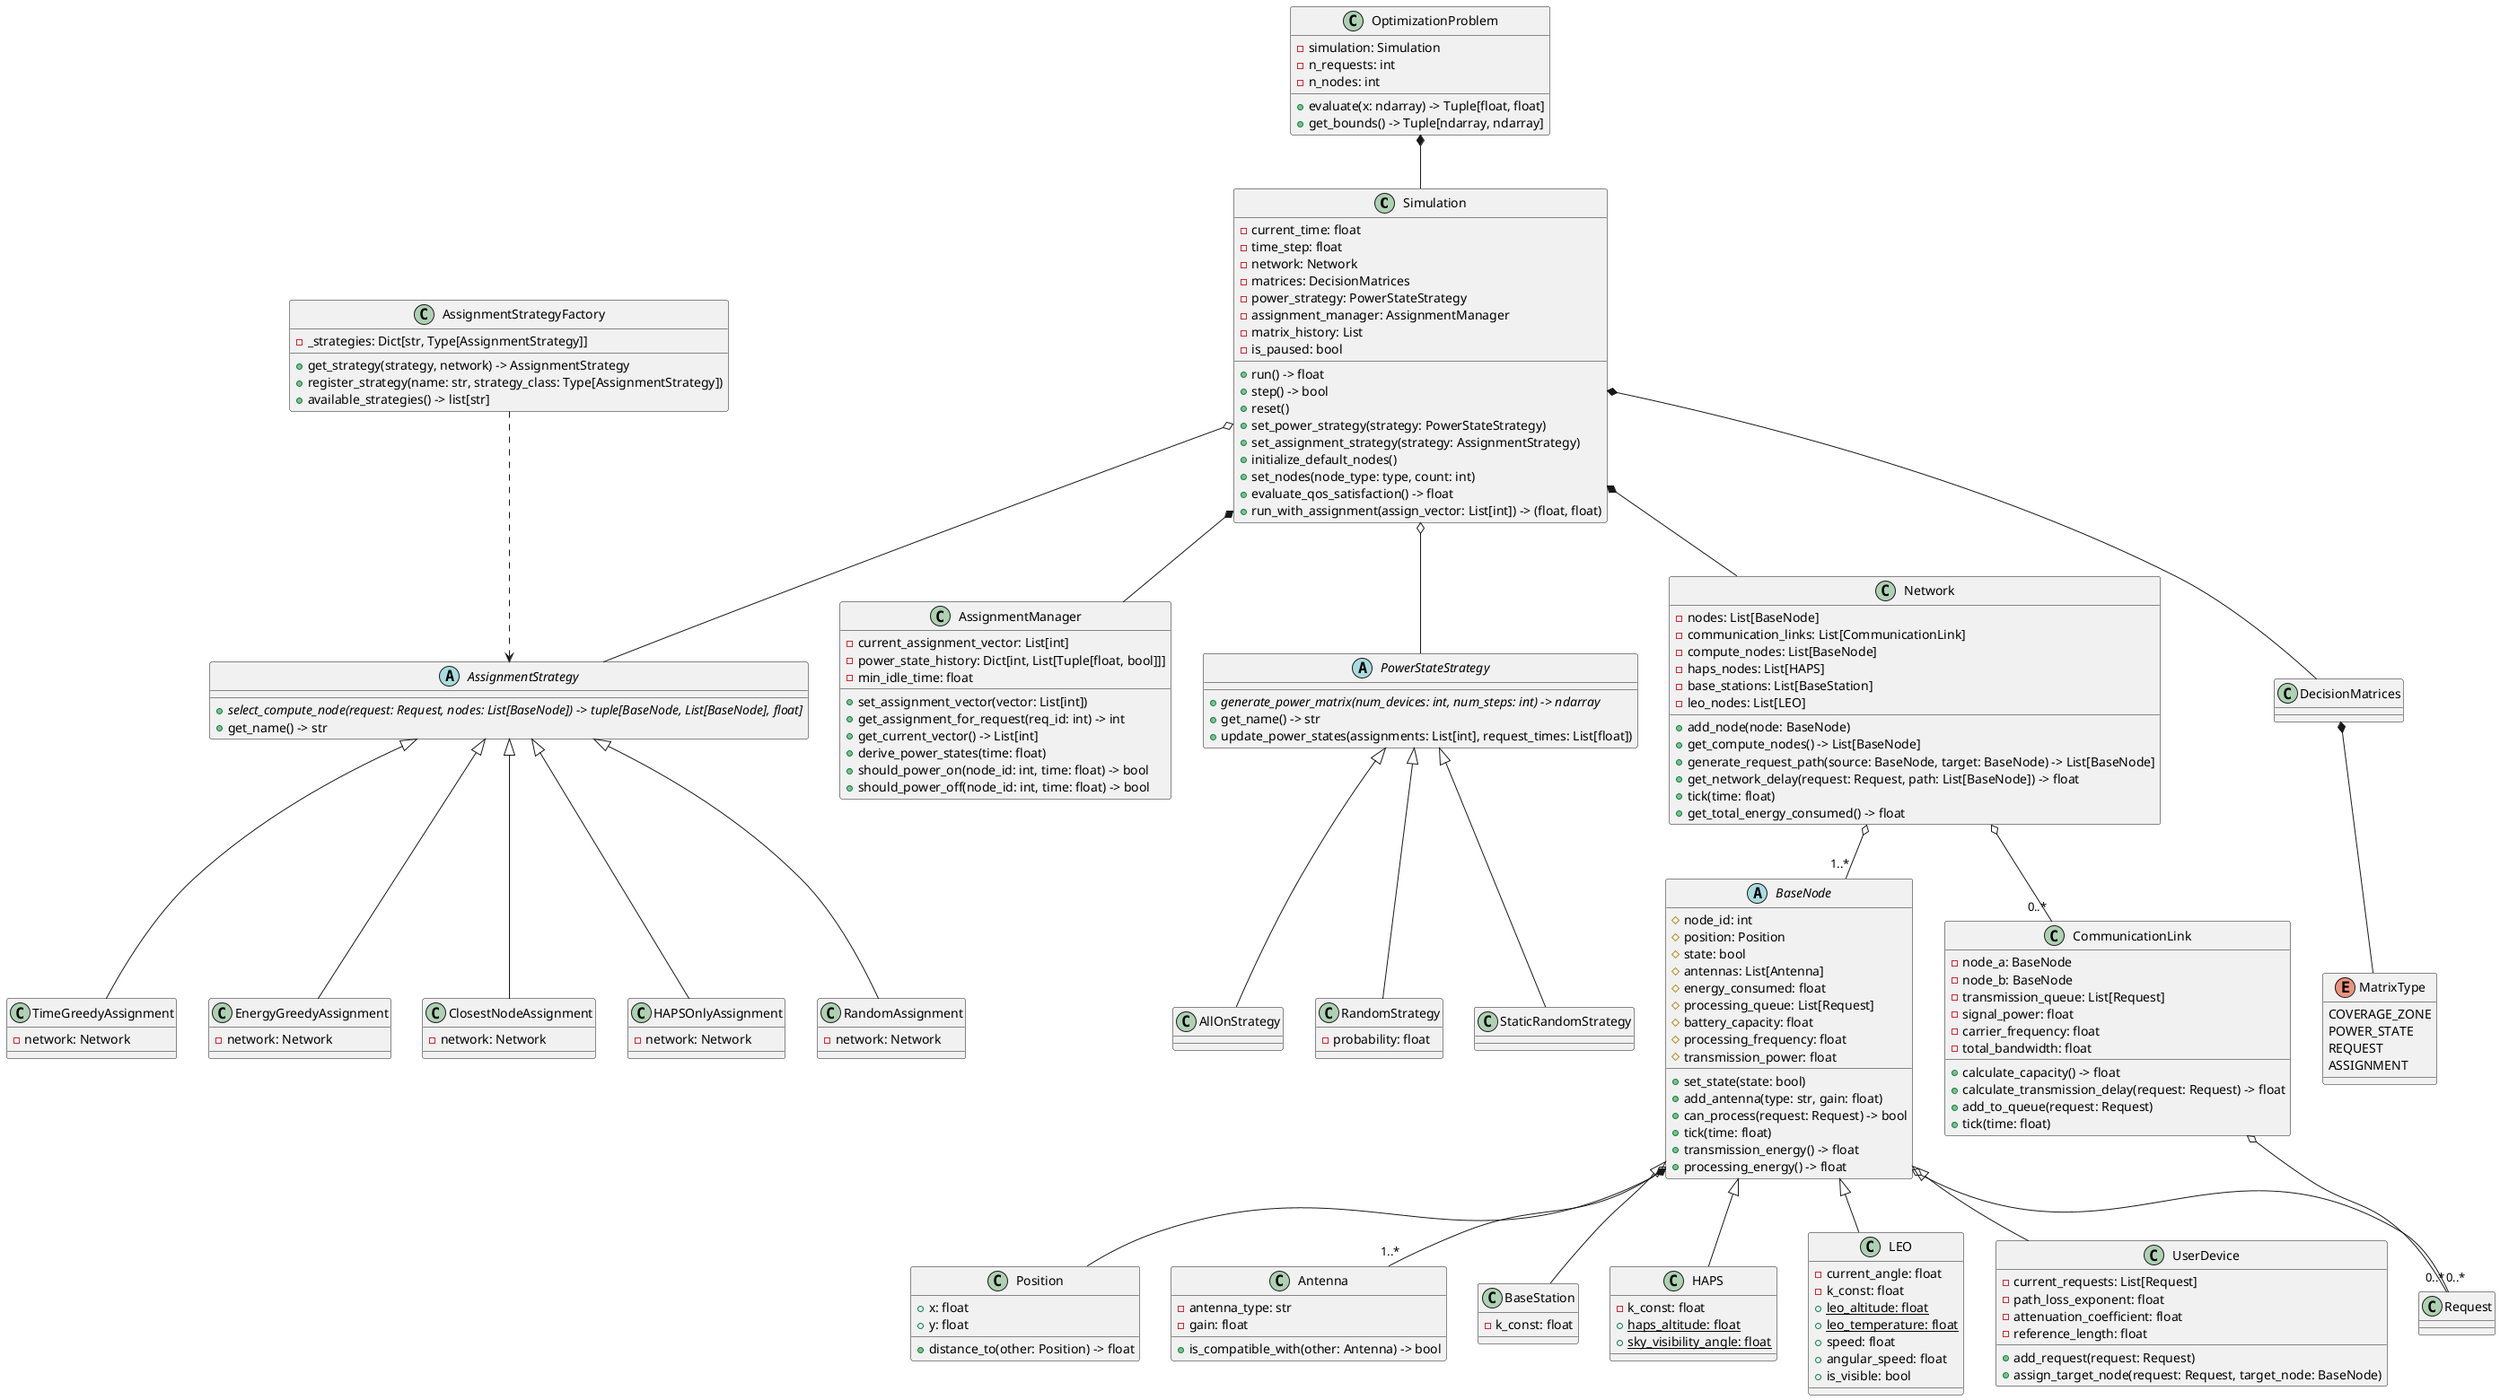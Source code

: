 @startuml

' Core Components
class Simulation {
  - current_time: float
  - time_step: float
  - network: Network
  - matrices: DecisionMatrices
  - power_strategy: PowerStateStrategy
  - assignment_manager: AssignmentManager
  - matrix_history: List
  - is_paused: bool
  + run() -> float
  + step() -> bool
  + reset()
  + set_power_strategy(strategy: PowerStateStrategy)
  + set_assignment_strategy(strategy: AssignmentStrategy)
  + initialize_default_nodes()
  + set_nodes(node_type: type, count: int)
  + evaluate_qos_satisfaction() -> float
  + run_with_assignment(assign_vector: List[int]) -> (float, float)
}

class AssignmentManager {
  - current_assignment_vector: List[int]
  - power_state_history: Dict[int, List[Tuple[float, bool]]]
  - min_idle_time: float
  + set_assignment_vector(vector: List[int])
  + get_assignment_for_request(req_id: int) -> int
  + get_current_vector() -> List[int]
  + derive_power_states(time: float)
  + should_power_on(node_id: int, time: float) -> bool
  + should_power_off(node_id: int, time: float) -> bool
}

class OptimizationProblem {
  - simulation: Simulation
  - n_requests: int
  - n_nodes: int
  + evaluate(x: ndarray) -> Tuple[float, float]
  + get_bounds() -> Tuple[ndarray, ndarray]
}

' Strategy Hierarchy
abstract class PowerStateStrategy {
  + {abstract} generate_power_matrix(num_devices: int, num_steps: int) -> ndarray
  + get_name() -> str
  + update_power_states(assignments: List[int], request_times: List[float])
}

abstract class AssignmentStrategy {
  + {abstract} select_compute_node(request: Request, nodes: List[BaseNode]) -> tuple[BaseNode, List[BaseNode], float]
  + get_name() -> str
}

' Power State Implementations
class AllOnStrategy extends PowerStateStrategy
class RandomStrategy extends PowerStateStrategy {
  - probability: float
}
class StaticRandomStrategy extends PowerStateStrategy

' Assignment Implementations
class TimeGreedyAssignment extends AssignmentStrategy {
  - network: Network
}
class EnergyGreedyAssignment extends AssignmentStrategy {
  - network: Network
}
class ClosestNodeAssignment extends AssignmentStrategy {
  - network: Network
}
class HAPSOnlyAssignment extends AssignmentStrategy {
  - network: Network
}
class RandomAssignment extends AssignmentStrategy {
  - network: Network
}

class AssignmentStrategyFactory {
  - _strategies: Dict[str, Type[AssignmentStrategy]]
  + get_strategy(strategy, network) -> AssignmentStrategy
  + register_strategy(name: str, strategy_class: Type[AssignmentStrategy])
  + available_strategies() -> list[str]
}

' Network Components
class Network {
  - nodes: List[BaseNode]
  - communication_links: List[CommunicationLink]
  - compute_nodes: List[BaseNode]
  - haps_nodes: List[HAPS]
  - base_stations: List[BaseStation]
  - leo_nodes: List[LEO]
  + add_node(node: BaseNode)
  + get_compute_nodes() -> List[BaseNode]
  + generate_request_path(source: BaseNode, target: BaseNode) -> List[BaseNode]
  + get_network_delay(request: Request, path: List[BaseNode]) -> float
  + tick(time: float)
  + get_total_energy_consumed() -> float
}

abstract class BaseNode {
  # node_id: int
  # position: Position
  # state: bool
  # antennas: List[Antenna]
  # energy_consumed: float
  # processing_queue: List[Request]
  # battery_capacity: float
  # processing_frequency: float
  # transmission_power: float
  + set_state(state: bool)
  + add_antenna(type: str, gain: float)
  + can_process(request: Request) -> bool
  + tick(time: float)
  + transmission_energy() -> float
  + processing_energy() -> float
}

class Position {
  + x: float
  + y: float
  + distance_to(other: Position) -> float
}

class Antenna {
  - antenna_type: str
  - gain: float
  + is_compatible_with(other: Antenna) -> bool
}

class BaseStation extends BaseNode {
  - k_const: float
}

class HAPS extends BaseNode {
  - k_const: float
  {static} + haps_altitude: float
  {static} + sky_visibility_angle: float
}

class LEO extends BaseNode {
  - current_angle: float
  - k_const: float
  {static} + leo_altitude: float
  {static} + leo_temperature: float
  + speed: float
  + angular_speed: float
  + is_visible: bool
}

class UserDevice extends BaseNode {
  - current_requests: List[Request]
  - path_loss_exponent: float
  - attenuation_coefficient: float
  - reference_length: float
  + add_request(request: Request)
  + assign_target_node(request: Request, target_node: BaseNode)
}

class CommunicationLink {
  - node_a: BaseNode
  - node_b: BaseNode
  - transmission_queue: List[Request]
  - signal_power: float
  - carrier_frequency: float
  - total_bandwidth: float
  + calculate_capacity() -> float
  + calculate_transmission_delay(request: Request) -> float
  + add_to_queue(request: Request)
  + tick(time: float)
}

enum MatrixType {
  COVERAGE_ZONE
  POWER_STATE
  REQUEST
  ASSIGNMENT
}

' Relationships
Simulation *-- Network
Simulation *-- DecisionMatrices
Simulation *-- AssignmentManager
Simulation o-- PowerStateStrategy
Simulation o-- AssignmentStrategy
DecisionMatrices *-- MatrixType
Network o-- "1..*" BaseNode
Network o-- "0..*" CommunicationLink
BaseNode *-- Position
BaseNode o-- "1..*" Antenna
BaseNode o-- "0..*" Request
CommunicationLink o-- "0..*" Request
AssignmentStrategyFactory ..> AssignmentStrategy
OptimizationProblem *-- Simulation

@enduml

